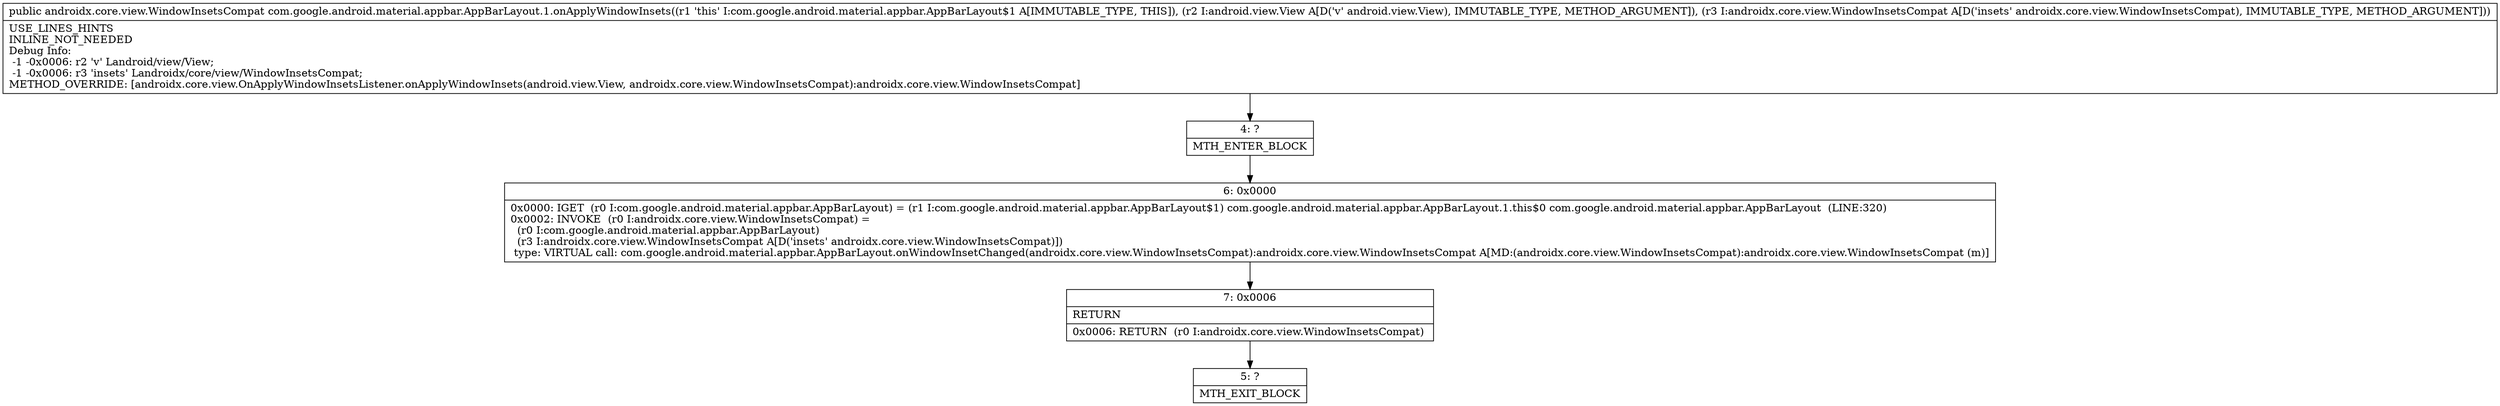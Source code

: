 digraph "CFG forcom.google.android.material.appbar.AppBarLayout.1.onApplyWindowInsets(Landroid\/view\/View;Landroidx\/core\/view\/WindowInsetsCompat;)Landroidx\/core\/view\/WindowInsetsCompat;" {
Node_4 [shape=record,label="{4\:\ ?|MTH_ENTER_BLOCK\l}"];
Node_6 [shape=record,label="{6\:\ 0x0000|0x0000: IGET  (r0 I:com.google.android.material.appbar.AppBarLayout) = (r1 I:com.google.android.material.appbar.AppBarLayout$1) com.google.android.material.appbar.AppBarLayout.1.this$0 com.google.android.material.appbar.AppBarLayout  (LINE:320)\l0x0002: INVOKE  (r0 I:androidx.core.view.WindowInsetsCompat) = \l  (r0 I:com.google.android.material.appbar.AppBarLayout)\l  (r3 I:androidx.core.view.WindowInsetsCompat A[D('insets' androidx.core.view.WindowInsetsCompat)])\l type: VIRTUAL call: com.google.android.material.appbar.AppBarLayout.onWindowInsetChanged(androidx.core.view.WindowInsetsCompat):androidx.core.view.WindowInsetsCompat A[MD:(androidx.core.view.WindowInsetsCompat):androidx.core.view.WindowInsetsCompat (m)]\l}"];
Node_7 [shape=record,label="{7\:\ 0x0006|RETURN\l|0x0006: RETURN  (r0 I:androidx.core.view.WindowInsetsCompat) \l}"];
Node_5 [shape=record,label="{5\:\ ?|MTH_EXIT_BLOCK\l}"];
MethodNode[shape=record,label="{public androidx.core.view.WindowInsetsCompat com.google.android.material.appbar.AppBarLayout.1.onApplyWindowInsets((r1 'this' I:com.google.android.material.appbar.AppBarLayout$1 A[IMMUTABLE_TYPE, THIS]), (r2 I:android.view.View A[D('v' android.view.View), IMMUTABLE_TYPE, METHOD_ARGUMENT]), (r3 I:androidx.core.view.WindowInsetsCompat A[D('insets' androidx.core.view.WindowInsetsCompat), IMMUTABLE_TYPE, METHOD_ARGUMENT]))  | USE_LINES_HINTS\lINLINE_NOT_NEEDED\lDebug Info:\l  \-1 \-0x0006: r2 'v' Landroid\/view\/View;\l  \-1 \-0x0006: r3 'insets' Landroidx\/core\/view\/WindowInsetsCompat;\lMETHOD_OVERRIDE: [androidx.core.view.OnApplyWindowInsetsListener.onApplyWindowInsets(android.view.View, androidx.core.view.WindowInsetsCompat):androidx.core.view.WindowInsetsCompat]\l}"];
MethodNode -> Node_4;Node_4 -> Node_6;
Node_6 -> Node_7;
Node_7 -> Node_5;
}

